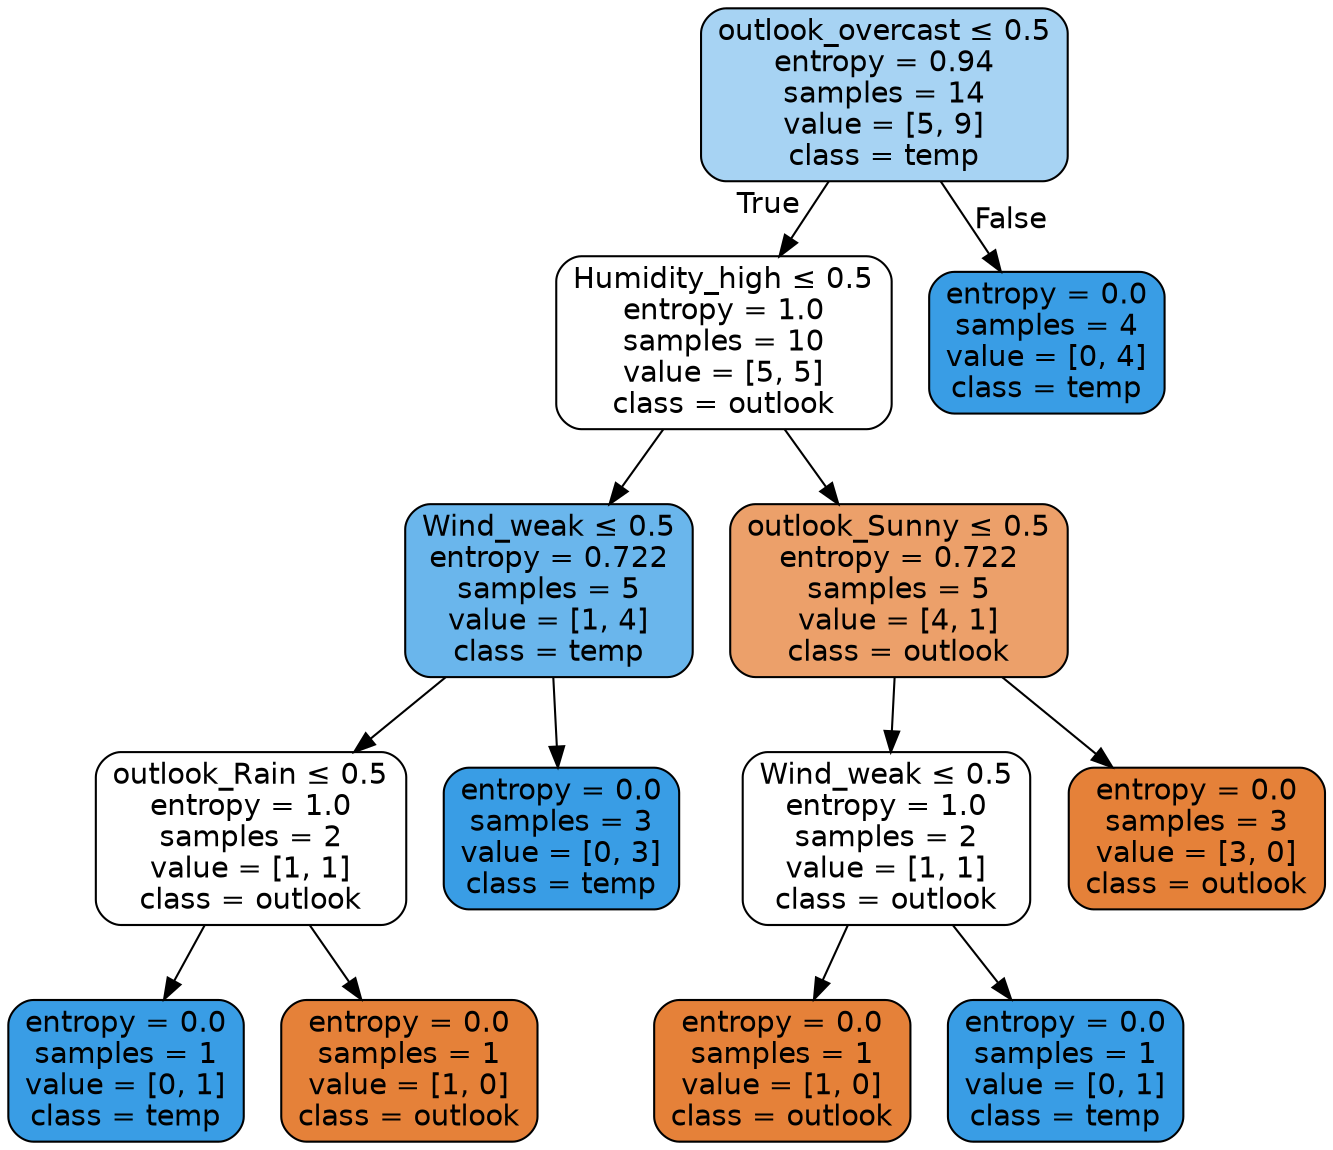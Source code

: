 digraph Tree {
node [shape=box, style="filled, rounded", color="black", fontname=helvetica] ;
edge [fontname=helvetica] ;
0 [label=<outlook_overcast &le; 0.5<br/>entropy = 0.94<br/>samples = 14<br/>value = [5, 9]<br/>class = temp>, fillcolor="#a7d3f3"] ;
1 [label=<Humidity_high &le; 0.5<br/>entropy = 1.0<br/>samples = 10<br/>value = [5, 5]<br/>class = outlook>, fillcolor="#ffffff"] ;
0 -> 1 [labeldistance=2.5, labelangle=45, headlabel="True"] ;
2 [label=<Wind_weak &le; 0.5<br/>entropy = 0.722<br/>samples = 5<br/>value = [1, 4]<br/>class = temp>, fillcolor="#6ab6ec"] ;
1 -> 2 ;
3 [label=<outlook_Rain &le; 0.5<br/>entropy = 1.0<br/>samples = 2<br/>value = [1, 1]<br/>class = outlook>, fillcolor="#ffffff"] ;
2 -> 3 ;
4 [label=<entropy = 0.0<br/>samples = 1<br/>value = [0, 1]<br/>class = temp>, fillcolor="#399de5"] ;
3 -> 4 ;
5 [label=<entropy = 0.0<br/>samples = 1<br/>value = [1, 0]<br/>class = outlook>, fillcolor="#e58139"] ;
3 -> 5 ;
6 [label=<entropy = 0.0<br/>samples = 3<br/>value = [0, 3]<br/>class = temp>, fillcolor="#399de5"] ;
2 -> 6 ;
7 [label=<outlook_Sunny &le; 0.5<br/>entropy = 0.722<br/>samples = 5<br/>value = [4, 1]<br/>class = outlook>, fillcolor="#eca06a"] ;
1 -> 7 ;
8 [label=<Wind_weak &le; 0.5<br/>entropy = 1.0<br/>samples = 2<br/>value = [1, 1]<br/>class = outlook>, fillcolor="#ffffff"] ;
7 -> 8 ;
9 [label=<entropy = 0.0<br/>samples = 1<br/>value = [1, 0]<br/>class = outlook>, fillcolor="#e58139"] ;
8 -> 9 ;
10 [label=<entropy = 0.0<br/>samples = 1<br/>value = [0, 1]<br/>class = temp>, fillcolor="#399de5"] ;
8 -> 10 ;
11 [label=<entropy = 0.0<br/>samples = 3<br/>value = [3, 0]<br/>class = outlook>, fillcolor="#e58139"] ;
7 -> 11 ;
12 [label=<entropy = 0.0<br/>samples = 4<br/>value = [0, 4]<br/>class = temp>, fillcolor="#399de5"] ;
0 -> 12 [labeldistance=2.5, labelangle=-45, headlabel="False"] ;
}